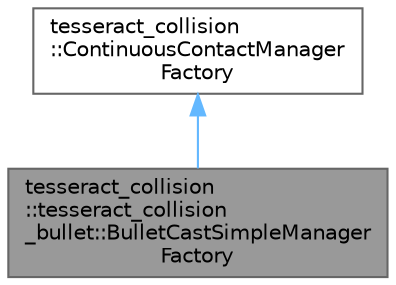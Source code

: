 digraph "tesseract_collision::tesseract_collision_bullet::BulletCastSimpleManagerFactory"
{
 // LATEX_PDF_SIZE
  bgcolor="transparent";
  edge [fontname=Helvetica,fontsize=10,labelfontname=Helvetica,labelfontsize=10];
  node [fontname=Helvetica,fontsize=10,shape=box,height=0.2,width=0.4];
  Node1 [label="tesseract_collision\l::tesseract_collision\l_bullet::BulletCastSimpleManager\lFactory",height=0.2,width=0.4,color="gray40", fillcolor="grey60", style="filled", fontcolor="black",tooltip=" "];
  Node2 -> Node1 [dir="back",color="steelblue1",style="solid"];
  Node2 [label="tesseract_collision\l::ContinuousContactManager\lFactory",height=0.2,width=0.4,color="gray40", fillcolor="white", style="filled",URL="$d5/d3b/classtesseract__collision_1_1ContinuousContactManagerFactory.html",tooltip="Define a continuous contact manager plugin which the factory can create an instance."];
}
